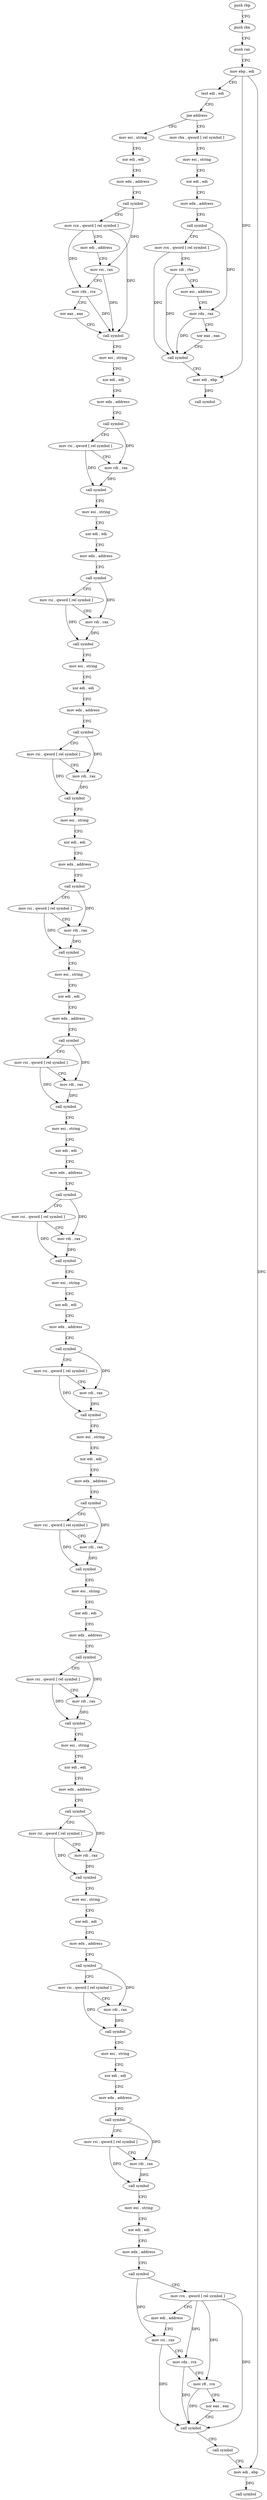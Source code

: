 digraph "func" {
"4202048" [label = "push rbp" ]
"4202049" [label = "push rbx" ]
"4202050" [label = "push rax" ]
"4202051" [label = "mov ebp , edi" ]
"4202053" [label = "test edi , edi" ]
"4202055" [label = "jne address" ]
"4202544" [label = "mov rbx , qword [ rel symbol ]" ]
"4202061" [label = "mov esi , string" ]
"4202551" [label = "mov esi , string" ]
"4202556" [label = "xor edi , edi" ]
"4202558" [label = "mov edx , address" ]
"4202563" [label = "call symbol" ]
"4202568" [label = "mov rcx , qword [ rel symbol ]" ]
"4202575" [label = "mov rdi , rbx" ]
"4202578" [label = "mov esi , address" ]
"4202583" [label = "mov rdx , rax" ]
"4202586" [label = "xor eax , eax" ]
"4202588" [label = "call symbol" ]
"4202593" [label = "mov edi , ebp" ]
"4202595" [label = "call symbol" ]
"4202066" [label = "xor edi , edi" ]
"4202068" [label = "mov edx , address" ]
"4202073" [label = "call symbol" ]
"4202078" [label = "mov rcx , qword [ rel symbol ]" ]
"4202085" [label = "mov edi , address" ]
"4202090" [label = "mov rsi , rax" ]
"4202093" [label = "mov rdx , rcx" ]
"4202096" [label = "xor eax , eax" ]
"4202098" [label = "call symbol" ]
"4202103" [label = "mov esi , string" ]
"4202108" [label = "xor edi , edi" ]
"4202110" [label = "mov edx , address" ]
"4202115" [label = "call symbol" ]
"4202120" [label = "mov rsi , qword [ rel symbol ]" ]
"4202127" [label = "mov rdi , rax" ]
"4202130" [label = "call symbol" ]
"4202135" [label = "mov esi , string" ]
"4202140" [label = "xor edi , edi" ]
"4202142" [label = "mov edx , address" ]
"4202147" [label = "call symbol" ]
"4202152" [label = "mov rsi , qword [ rel symbol ]" ]
"4202159" [label = "mov rdi , rax" ]
"4202162" [label = "call symbol" ]
"4202167" [label = "mov esi , string" ]
"4202172" [label = "xor edi , edi" ]
"4202174" [label = "mov edx , address" ]
"4202179" [label = "call symbol" ]
"4202184" [label = "mov rsi , qword [ rel symbol ]" ]
"4202191" [label = "mov rdi , rax" ]
"4202194" [label = "call symbol" ]
"4202199" [label = "mov esi , string" ]
"4202204" [label = "xor edi , edi" ]
"4202206" [label = "mov edx , address" ]
"4202211" [label = "call symbol" ]
"4202216" [label = "mov rsi , qword [ rel symbol ]" ]
"4202223" [label = "mov rdi , rax" ]
"4202226" [label = "call symbol" ]
"4202231" [label = "mov esi , string" ]
"4202236" [label = "xor edi , edi" ]
"4202238" [label = "mov edx , address" ]
"4202243" [label = "call symbol" ]
"4202248" [label = "mov rsi , qword [ rel symbol ]" ]
"4202255" [label = "mov rdi , rax" ]
"4202258" [label = "call symbol" ]
"4202263" [label = "mov esi , string" ]
"4202268" [label = "xor edi , edi" ]
"4202270" [label = "mov edx , address" ]
"4202275" [label = "call symbol" ]
"4202280" [label = "mov rsi , qword [ rel symbol ]" ]
"4202287" [label = "mov rdi , rax" ]
"4202290" [label = "call symbol" ]
"4202295" [label = "mov esi , string" ]
"4202300" [label = "xor edi , edi" ]
"4202302" [label = "mov edx , address" ]
"4202307" [label = "call symbol" ]
"4202312" [label = "mov rsi , qword [ rel symbol ]" ]
"4202319" [label = "mov rdi , rax" ]
"4202322" [label = "call symbol" ]
"4202327" [label = "mov esi , string" ]
"4202332" [label = "xor edi , edi" ]
"4202334" [label = "mov edx , address" ]
"4202339" [label = "call symbol" ]
"4202344" [label = "mov rsi , qword [ rel symbol ]" ]
"4202351" [label = "mov rdi , rax" ]
"4202354" [label = "call symbol" ]
"4202359" [label = "mov esi , string" ]
"4202364" [label = "xor edi , edi" ]
"4202366" [label = "mov edx , address" ]
"4202371" [label = "call symbol" ]
"4202376" [label = "mov rsi , qword [ rel symbol ]" ]
"4202383" [label = "mov rdi , rax" ]
"4202386" [label = "call symbol" ]
"4202391" [label = "mov esi , string" ]
"4202396" [label = "xor edi , edi" ]
"4202398" [label = "mov edx , address" ]
"4202403" [label = "call symbol" ]
"4202408" [label = "mov rsi , qword [ rel symbol ]" ]
"4202415" [label = "mov rdi , rax" ]
"4202418" [label = "call symbol" ]
"4202423" [label = "mov esi , string" ]
"4202428" [label = "xor edi , edi" ]
"4202430" [label = "mov edx , address" ]
"4202435" [label = "call symbol" ]
"4202440" [label = "mov rsi , qword [ rel symbol ]" ]
"4202447" [label = "mov rdi , rax" ]
"4202450" [label = "call symbol" ]
"4202455" [label = "mov esi , string" ]
"4202460" [label = "xor edi , edi" ]
"4202462" [label = "mov edx , address" ]
"4202467" [label = "call symbol" ]
"4202472" [label = "mov rsi , qword [ rel symbol ]" ]
"4202479" [label = "mov rdi , rax" ]
"4202482" [label = "call symbol" ]
"4202487" [label = "mov esi , string" ]
"4202492" [label = "xor edi , edi" ]
"4202494" [label = "mov edx , address" ]
"4202499" [label = "call symbol" ]
"4202504" [label = "mov rcx , qword [ rel symbol ]" ]
"4202511" [label = "mov edi , address" ]
"4202516" [label = "mov rsi , rax" ]
"4202519" [label = "mov rdx , rcx" ]
"4202522" [label = "mov r8 , rcx" ]
"4202525" [label = "xor eax , eax" ]
"4202527" [label = "call symbol" ]
"4202532" [label = "call symbol" ]
"4202537" [label = "mov edi , ebp" ]
"4202539" [label = "call symbol" ]
"4202048" -> "4202049" [ label = "CFG" ]
"4202049" -> "4202050" [ label = "CFG" ]
"4202050" -> "4202051" [ label = "CFG" ]
"4202051" -> "4202053" [ label = "CFG" ]
"4202051" -> "4202593" [ label = "DFG" ]
"4202051" -> "4202537" [ label = "DFG" ]
"4202053" -> "4202055" [ label = "CFG" ]
"4202055" -> "4202544" [ label = "CFG" ]
"4202055" -> "4202061" [ label = "CFG" ]
"4202544" -> "4202551" [ label = "CFG" ]
"4202061" -> "4202066" [ label = "CFG" ]
"4202551" -> "4202556" [ label = "CFG" ]
"4202556" -> "4202558" [ label = "CFG" ]
"4202558" -> "4202563" [ label = "CFG" ]
"4202563" -> "4202568" [ label = "CFG" ]
"4202563" -> "4202583" [ label = "DFG" ]
"4202568" -> "4202575" [ label = "CFG" ]
"4202568" -> "4202588" [ label = "DFG" ]
"4202575" -> "4202578" [ label = "CFG" ]
"4202575" -> "4202588" [ label = "DFG" ]
"4202578" -> "4202583" [ label = "CFG" ]
"4202583" -> "4202586" [ label = "CFG" ]
"4202583" -> "4202588" [ label = "DFG" ]
"4202586" -> "4202588" [ label = "CFG" ]
"4202588" -> "4202593" [ label = "CFG" ]
"4202593" -> "4202595" [ label = "DFG" ]
"4202066" -> "4202068" [ label = "CFG" ]
"4202068" -> "4202073" [ label = "CFG" ]
"4202073" -> "4202078" [ label = "CFG" ]
"4202073" -> "4202090" [ label = "DFG" ]
"4202078" -> "4202085" [ label = "CFG" ]
"4202078" -> "4202093" [ label = "DFG" ]
"4202078" -> "4202098" [ label = "DFG" ]
"4202085" -> "4202090" [ label = "CFG" ]
"4202090" -> "4202093" [ label = "CFG" ]
"4202090" -> "4202098" [ label = "DFG" ]
"4202093" -> "4202096" [ label = "CFG" ]
"4202093" -> "4202098" [ label = "DFG" ]
"4202096" -> "4202098" [ label = "CFG" ]
"4202098" -> "4202103" [ label = "CFG" ]
"4202103" -> "4202108" [ label = "CFG" ]
"4202108" -> "4202110" [ label = "CFG" ]
"4202110" -> "4202115" [ label = "CFG" ]
"4202115" -> "4202120" [ label = "CFG" ]
"4202115" -> "4202127" [ label = "DFG" ]
"4202120" -> "4202127" [ label = "CFG" ]
"4202120" -> "4202130" [ label = "DFG" ]
"4202127" -> "4202130" [ label = "DFG" ]
"4202130" -> "4202135" [ label = "CFG" ]
"4202135" -> "4202140" [ label = "CFG" ]
"4202140" -> "4202142" [ label = "CFG" ]
"4202142" -> "4202147" [ label = "CFG" ]
"4202147" -> "4202152" [ label = "CFG" ]
"4202147" -> "4202159" [ label = "DFG" ]
"4202152" -> "4202159" [ label = "CFG" ]
"4202152" -> "4202162" [ label = "DFG" ]
"4202159" -> "4202162" [ label = "DFG" ]
"4202162" -> "4202167" [ label = "CFG" ]
"4202167" -> "4202172" [ label = "CFG" ]
"4202172" -> "4202174" [ label = "CFG" ]
"4202174" -> "4202179" [ label = "CFG" ]
"4202179" -> "4202184" [ label = "CFG" ]
"4202179" -> "4202191" [ label = "DFG" ]
"4202184" -> "4202191" [ label = "CFG" ]
"4202184" -> "4202194" [ label = "DFG" ]
"4202191" -> "4202194" [ label = "DFG" ]
"4202194" -> "4202199" [ label = "CFG" ]
"4202199" -> "4202204" [ label = "CFG" ]
"4202204" -> "4202206" [ label = "CFG" ]
"4202206" -> "4202211" [ label = "CFG" ]
"4202211" -> "4202216" [ label = "CFG" ]
"4202211" -> "4202223" [ label = "DFG" ]
"4202216" -> "4202223" [ label = "CFG" ]
"4202216" -> "4202226" [ label = "DFG" ]
"4202223" -> "4202226" [ label = "DFG" ]
"4202226" -> "4202231" [ label = "CFG" ]
"4202231" -> "4202236" [ label = "CFG" ]
"4202236" -> "4202238" [ label = "CFG" ]
"4202238" -> "4202243" [ label = "CFG" ]
"4202243" -> "4202248" [ label = "CFG" ]
"4202243" -> "4202255" [ label = "DFG" ]
"4202248" -> "4202255" [ label = "CFG" ]
"4202248" -> "4202258" [ label = "DFG" ]
"4202255" -> "4202258" [ label = "DFG" ]
"4202258" -> "4202263" [ label = "CFG" ]
"4202263" -> "4202268" [ label = "CFG" ]
"4202268" -> "4202270" [ label = "CFG" ]
"4202270" -> "4202275" [ label = "CFG" ]
"4202275" -> "4202280" [ label = "CFG" ]
"4202275" -> "4202287" [ label = "DFG" ]
"4202280" -> "4202287" [ label = "CFG" ]
"4202280" -> "4202290" [ label = "DFG" ]
"4202287" -> "4202290" [ label = "DFG" ]
"4202290" -> "4202295" [ label = "CFG" ]
"4202295" -> "4202300" [ label = "CFG" ]
"4202300" -> "4202302" [ label = "CFG" ]
"4202302" -> "4202307" [ label = "CFG" ]
"4202307" -> "4202312" [ label = "CFG" ]
"4202307" -> "4202319" [ label = "DFG" ]
"4202312" -> "4202319" [ label = "CFG" ]
"4202312" -> "4202322" [ label = "DFG" ]
"4202319" -> "4202322" [ label = "DFG" ]
"4202322" -> "4202327" [ label = "CFG" ]
"4202327" -> "4202332" [ label = "CFG" ]
"4202332" -> "4202334" [ label = "CFG" ]
"4202334" -> "4202339" [ label = "CFG" ]
"4202339" -> "4202344" [ label = "CFG" ]
"4202339" -> "4202351" [ label = "DFG" ]
"4202344" -> "4202351" [ label = "CFG" ]
"4202344" -> "4202354" [ label = "DFG" ]
"4202351" -> "4202354" [ label = "DFG" ]
"4202354" -> "4202359" [ label = "CFG" ]
"4202359" -> "4202364" [ label = "CFG" ]
"4202364" -> "4202366" [ label = "CFG" ]
"4202366" -> "4202371" [ label = "CFG" ]
"4202371" -> "4202376" [ label = "CFG" ]
"4202371" -> "4202383" [ label = "DFG" ]
"4202376" -> "4202383" [ label = "CFG" ]
"4202376" -> "4202386" [ label = "DFG" ]
"4202383" -> "4202386" [ label = "DFG" ]
"4202386" -> "4202391" [ label = "CFG" ]
"4202391" -> "4202396" [ label = "CFG" ]
"4202396" -> "4202398" [ label = "CFG" ]
"4202398" -> "4202403" [ label = "CFG" ]
"4202403" -> "4202408" [ label = "CFG" ]
"4202403" -> "4202415" [ label = "DFG" ]
"4202408" -> "4202415" [ label = "CFG" ]
"4202408" -> "4202418" [ label = "DFG" ]
"4202415" -> "4202418" [ label = "DFG" ]
"4202418" -> "4202423" [ label = "CFG" ]
"4202423" -> "4202428" [ label = "CFG" ]
"4202428" -> "4202430" [ label = "CFG" ]
"4202430" -> "4202435" [ label = "CFG" ]
"4202435" -> "4202440" [ label = "CFG" ]
"4202435" -> "4202447" [ label = "DFG" ]
"4202440" -> "4202447" [ label = "CFG" ]
"4202440" -> "4202450" [ label = "DFG" ]
"4202447" -> "4202450" [ label = "DFG" ]
"4202450" -> "4202455" [ label = "CFG" ]
"4202455" -> "4202460" [ label = "CFG" ]
"4202460" -> "4202462" [ label = "CFG" ]
"4202462" -> "4202467" [ label = "CFG" ]
"4202467" -> "4202472" [ label = "CFG" ]
"4202467" -> "4202479" [ label = "DFG" ]
"4202472" -> "4202479" [ label = "CFG" ]
"4202472" -> "4202482" [ label = "DFG" ]
"4202479" -> "4202482" [ label = "DFG" ]
"4202482" -> "4202487" [ label = "CFG" ]
"4202487" -> "4202492" [ label = "CFG" ]
"4202492" -> "4202494" [ label = "CFG" ]
"4202494" -> "4202499" [ label = "CFG" ]
"4202499" -> "4202504" [ label = "CFG" ]
"4202499" -> "4202516" [ label = "DFG" ]
"4202504" -> "4202511" [ label = "CFG" ]
"4202504" -> "4202519" [ label = "DFG" ]
"4202504" -> "4202522" [ label = "DFG" ]
"4202504" -> "4202527" [ label = "DFG" ]
"4202511" -> "4202516" [ label = "CFG" ]
"4202516" -> "4202519" [ label = "CFG" ]
"4202516" -> "4202527" [ label = "DFG" ]
"4202519" -> "4202522" [ label = "CFG" ]
"4202519" -> "4202527" [ label = "DFG" ]
"4202522" -> "4202525" [ label = "CFG" ]
"4202522" -> "4202527" [ label = "DFG" ]
"4202525" -> "4202527" [ label = "CFG" ]
"4202527" -> "4202532" [ label = "CFG" ]
"4202532" -> "4202537" [ label = "CFG" ]
"4202537" -> "4202539" [ label = "DFG" ]
}
